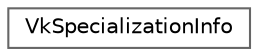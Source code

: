 digraph "类继承关系图"
{
 // LATEX_PDF_SIZE
  bgcolor="transparent";
  edge [fontname=Helvetica,fontsize=10,labelfontname=Helvetica,labelfontsize=10];
  node [fontname=Helvetica,fontsize=10,shape=box,height=0.2,width=0.4];
  rankdir="LR";
  Node0 [id="Node000000",label="VkSpecializationInfo",height=0.2,width=0.4,color="grey40", fillcolor="white", style="filled",URL="$struct_vk_specialization_info.html",tooltip=" "];
}
